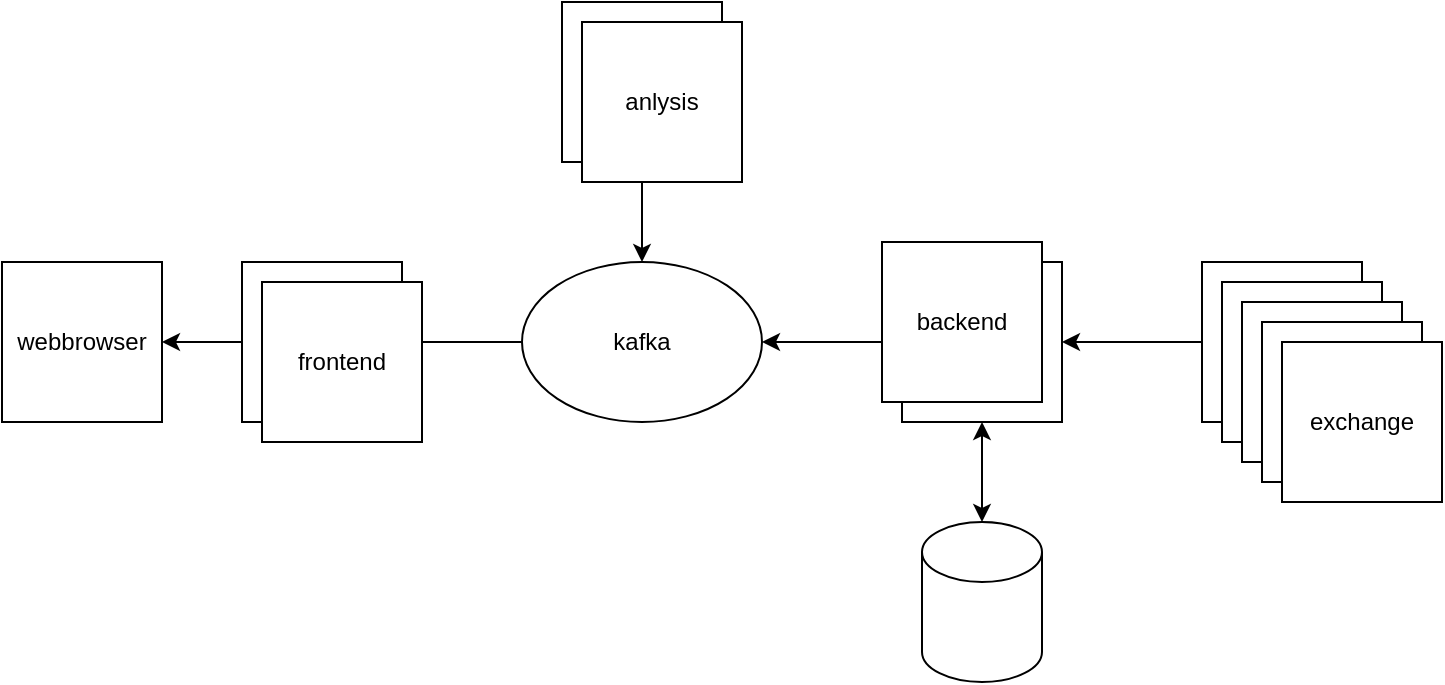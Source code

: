 <mxfile version="14.1.8" type="device"><diagram id="34T_Yz2YJa8vLVd8XFbz" name="Page-1"><mxGraphModel dx="1183" dy="718" grid="1" gridSize="10" guides="0" tooltips="1" connect="1" arrows="1" fold="1" page="1" pageScale="1" pageWidth="850" pageHeight="1100" math="0" shadow="0"><root><mxCell id="0"/><mxCell id="1" parent="0"/><mxCell id="iUZyDrRQLLnS7EouF_Ar-3" style="edgeStyle=orthogonalEdgeStyle;rounded=0;orthogonalLoop=1;jettySize=auto;html=1;exitX=0;exitY=0.5;exitDx=0;exitDy=0;" parent="1" source="iUZyDrRQLLnS7EouF_Ar-1" target="iUZyDrRQLLnS7EouF_Ar-2" edge="1"><mxGeometry relative="1" as="geometry"/></mxCell><mxCell id="iUZyDrRQLLnS7EouF_Ar-1" value="exchange" style="whiteSpace=wrap;html=1;aspect=fixed;" parent="1" vertex="1"><mxGeometry x="680" y="160" width="80" height="80" as="geometry"/></mxCell><mxCell id="iUZyDrRQLLnS7EouF_Ar-5" style="edgeStyle=orthogonalEdgeStyle;rounded=0;orthogonalLoop=1;jettySize=auto;html=1;entryX=1;entryY=0.5;entryDx=0;entryDy=0;" parent="1" source="1tseM5IJT17kpUIayv3F-1" target="iUZyDrRQLLnS7EouF_Ar-4" edge="1"><mxGeometry relative="1" as="geometry"><mxPoint x="370" y="200" as="targetPoint"/></mxGeometry></mxCell><mxCell id="iUZyDrRQLLnS7EouF_Ar-2" value="backend" style="whiteSpace=wrap;html=1;aspect=fixed;" parent="1" vertex="1"><mxGeometry x="530" y="160" width="80" height="80" as="geometry"/></mxCell><mxCell id="iUZyDrRQLLnS7EouF_Ar-4" value="webbrowser" style="whiteSpace=wrap;html=1;aspect=fixed;" parent="1" vertex="1"><mxGeometry x="80" y="160" width="80" height="80" as="geometry"/></mxCell><mxCell id="1tseM5IJT17kpUIayv3F-1" value="frontend" style="whiteSpace=wrap;html=1;aspect=fixed;" parent="1" vertex="1"><mxGeometry x="200" y="160" width="80" height="80" as="geometry"/></mxCell><mxCell id="1tseM5IJT17kpUIayv3F-4" style="edgeStyle=orthogonalEdgeStyle;rounded=0;orthogonalLoop=1;jettySize=auto;html=1;" parent="1" source="1tseM5IJT17kpUIayv3F-2" target="1tseM5IJT17kpUIayv3F-1" edge="1"><mxGeometry relative="1" as="geometry"/></mxCell><mxCell id="1tseM5IJT17kpUIayv3F-2" value="kafka" style="ellipse;whiteSpace=wrap;html=1;" parent="1" vertex="1"><mxGeometry x="340" y="160" width="120" height="80" as="geometry"/></mxCell><mxCell id="jabSdXuokaDdU0HSXxAP-1" value="" style="shape=cylinder3;whiteSpace=wrap;html=1;boundedLbl=1;backgroundOutline=1;size=15;" parent="1" vertex="1"><mxGeometry x="540" y="290" width="60" height="80" as="geometry"/></mxCell><mxCell id="7tfRTSEL55fCUmd2Qxid-1" value="exchange" style="whiteSpace=wrap;html=1;aspect=fixed;" parent="1" vertex="1"><mxGeometry x="690" y="170" width="80" height="80" as="geometry"/></mxCell><mxCell id="R_P7n9uWN2XL8Id98veJ-1" value="exchange" style="whiteSpace=wrap;html=1;aspect=fixed;" parent="1" vertex="1"><mxGeometry x="700" y="180" width="80" height="80" as="geometry"/></mxCell><mxCell id="9pk9rQzst_VwdIqVccUU-1" value="exchange" style="whiteSpace=wrap;html=1;aspect=fixed;" vertex="1" parent="1"><mxGeometry x="710" y="190" width="80" height="80" as="geometry"/></mxCell><mxCell id="9pk9rQzst_VwdIqVccUU-2" value="exchange" style="whiteSpace=wrap;html=1;aspect=fixed;" vertex="1" parent="1"><mxGeometry x="720" y="200" width="80" height="80" as="geometry"/></mxCell><mxCell id="9pk9rQzst_VwdIqVccUU-3" value="anlysis" style="whiteSpace=wrap;html=1;aspect=fixed;" vertex="1" parent="1"><mxGeometry x="360" y="30" width="80" height="80" as="geometry"/></mxCell><mxCell id="9pk9rQzst_VwdIqVccUU-5" value="" style="endArrow=classic;startArrow=classic;html=1;entryX=0.5;entryY=1;entryDx=0;entryDy=0;" edge="1" parent="1" source="1tseM5IJT17kpUIayv3F-2" target="9pk9rQzst_VwdIqVccUU-3"><mxGeometry width="50" height="50" relative="1" as="geometry"><mxPoint x="380" y="470" as="sourcePoint"/><mxPoint x="400" y="110" as="targetPoint"/></mxGeometry></mxCell><mxCell id="9pk9rQzst_VwdIqVccUU-6" value="" style="endArrow=classic;startArrow=classic;html=1;entryX=0;entryY=0.5;entryDx=0;entryDy=0;exitX=1;exitY=0.5;exitDx=0;exitDy=0;" edge="1" parent="1" source="1tseM5IJT17kpUIayv3F-2" target="iUZyDrRQLLnS7EouF_Ar-2"><mxGeometry width="50" height="50" relative="1" as="geometry"><mxPoint x="470" y="210" as="sourcePoint"/><mxPoint x="430" y="340" as="targetPoint"/></mxGeometry></mxCell><mxCell id="9pk9rQzst_VwdIqVccUU-7" value="" style="endArrow=classic;startArrow=classic;html=1;entryX=0.5;entryY=1;entryDx=0;entryDy=0;" edge="1" parent="1" source="jabSdXuokaDdU0HSXxAP-1" target="iUZyDrRQLLnS7EouF_Ar-2"><mxGeometry width="50" height="50" relative="1" as="geometry"><mxPoint x="460" y="370" as="sourcePoint"/><mxPoint x="570" y="245" as="targetPoint"/></mxGeometry></mxCell><mxCell id="9pk9rQzst_VwdIqVccUU-8" value="backend" style="whiteSpace=wrap;html=1;aspect=fixed;" vertex="1" parent="1"><mxGeometry x="520" y="150" width="80" height="80" as="geometry"/></mxCell><mxCell id="9pk9rQzst_VwdIqVccUU-11" value="anlysis" style="whiteSpace=wrap;html=1;aspect=fixed;" vertex="1" parent="1"><mxGeometry x="370" y="40" width="80" height="80" as="geometry"/></mxCell><mxCell id="9pk9rQzst_VwdIqVccUU-12" value="frontend" style="whiteSpace=wrap;html=1;aspect=fixed;" vertex="1" parent="1"><mxGeometry x="210" y="170" width="80" height="80" as="geometry"/></mxCell></root></mxGraphModel></diagram></mxfile>